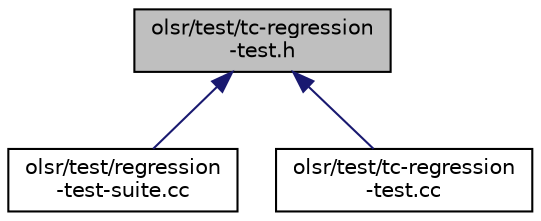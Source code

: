 digraph "olsr/test/tc-regression-test.h"
{
  edge [fontname="Helvetica",fontsize="10",labelfontname="Helvetica",labelfontsize="10"];
  node [fontname="Helvetica",fontsize="10",shape=record];
  Node1 [label="olsr/test/tc-regression\l-test.h",height=0.2,width=0.4,color="black", fillcolor="grey75", style="filled", fontcolor="black"];
  Node1 -> Node2 [dir="back",color="midnightblue",fontsize="10",style="solid"];
  Node2 [label="olsr/test/regression\l-test-suite.cc",height=0.2,width=0.4,color="black", fillcolor="white", style="filled",URL="$d7/db8/regression-test-suite_8cc.html"];
  Node1 -> Node3 [dir="back",color="midnightblue",fontsize="10",style="solid"];
  Node3 [label="olsr/test/tc-regression\l-test.cc",height=0.2,width=0.4,color="black", fillcolor="white", style="filled",URL="$d1/df7/tc-regression-test_8cc.html"];
}
